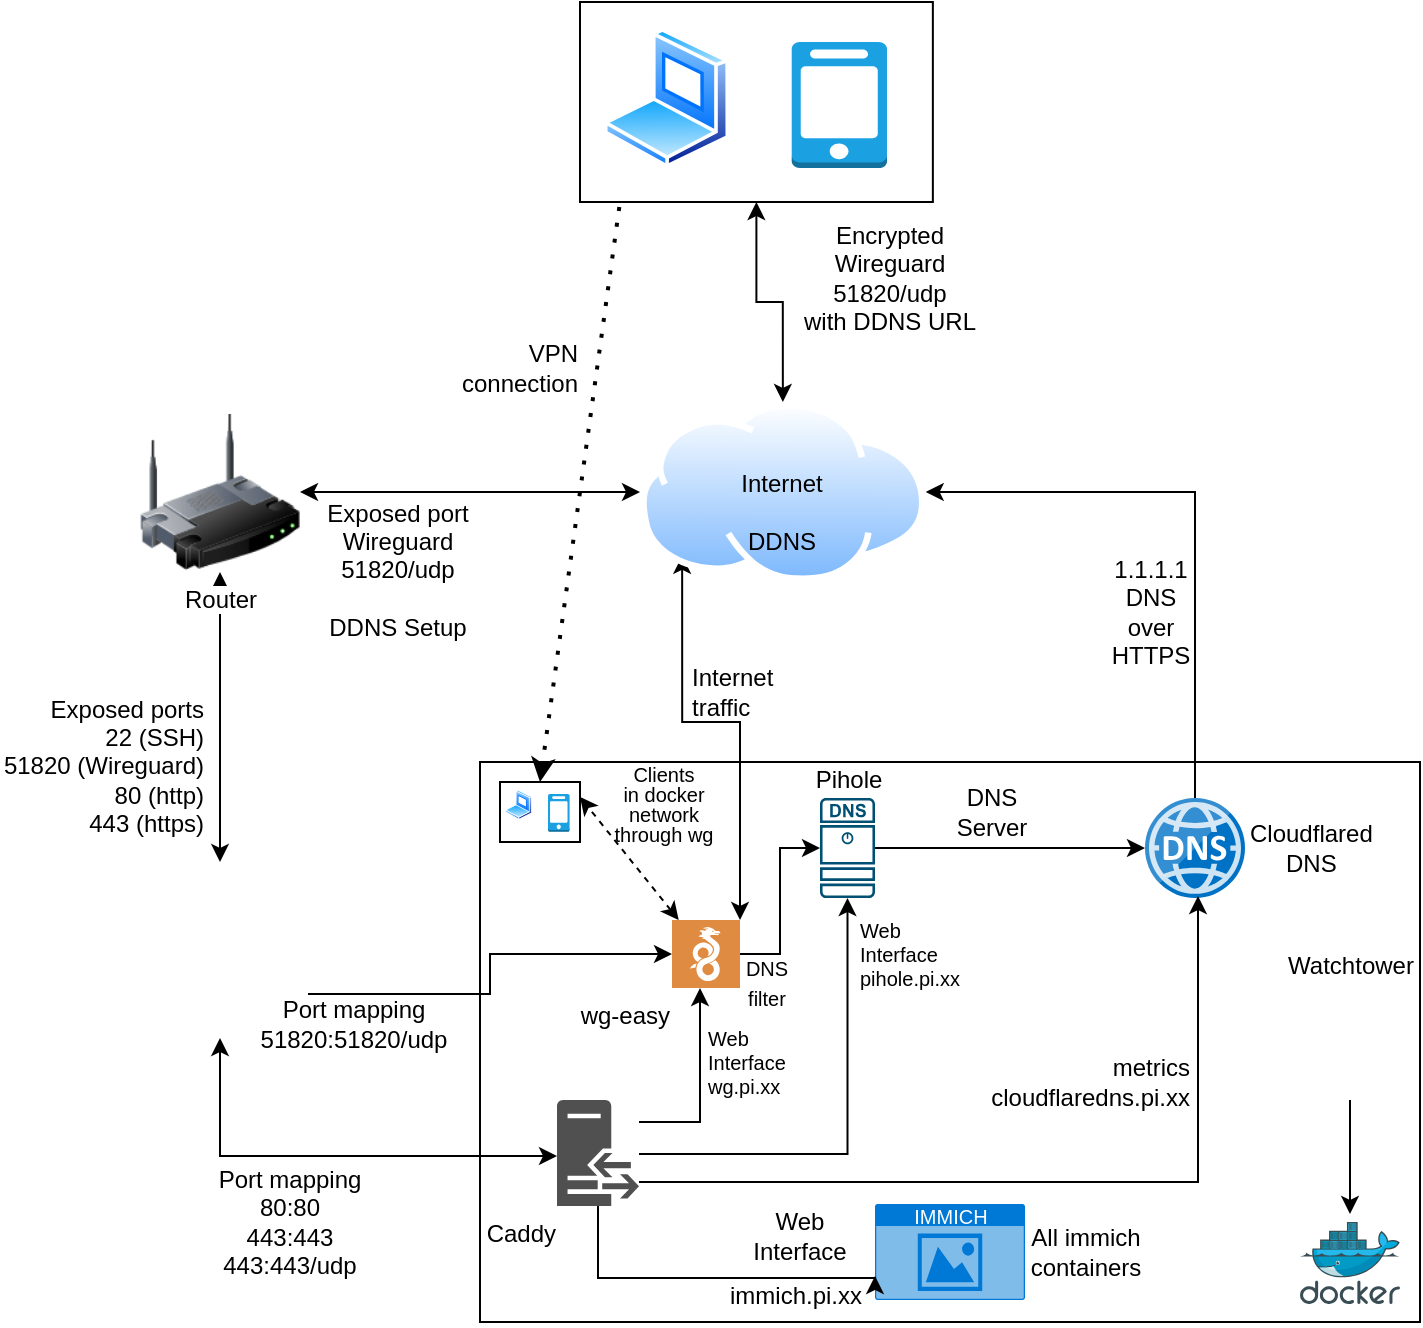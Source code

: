 <mxfile version="24.4.4" type="device">
  <diagram name="Page-1" id="HqvDpQdU1ir6_2IFUhJ9">
    <mxGraphModel dx="799" dy="467" grid="1" gridSize="10" guides="1" tooltips="1" connect="1" arrows="1" fold="1" page="1" pageScale="1" pageWidth="827" pageHeight="1169" math="0" shadow="0">
      <root>
        <mxCell id="0" />
        <mxCell id="1" parent="0" />
        <mxCell id="L44XlMVKgie9fulfK0dv-20" value="" style="rounded=0;whiteSpace=wrap;html=1;" vertex="1" parent="1">
          <mxGeometry x="480" y="410" width="470" height="280" as="geometry" />
        </mxCell>
        <mxCell id="L44XlMVKgie9fulfK0dv-11" style="edgeStyle=orthogonalEdgeStyle;rounded=0;orthogonalLoop=1;jettySize=auto;html=1;entryX=0.5;entryY=0;entryDx=0;entryDy=0;startArrow=classic;startFill=1;" edge="1" parent="1" source="L44XlMVKgie9fulfK0dv-8" target="L44XlMVKgie9fulfK0dv-2">
          <mxGeometry relative="1" as="geometry" />
        </mxCell>
        <mxCell id="L44XlMVKgie9fulfK0dv-67" style="edgeStyle=orthogonalEdgeStyle;rounded=0;orthogonalLoop=1;jettySize=auto;html=1;exitX=0;exitY=1;exitDx=0;exitDy=0;startArrow=classic;startFill=1;" edge="1" parent="1" source="L44XlMVKgie9fulfK0dv-2" target="L44XlMVKgie9fulfK0dv-22">
          <mxGeometry relative="1" as="geometry">
            <Array as="points">
              <mxPoint x="581" y="390" />
              <mxPoint x="610" y="390" />
            </Array>
          </mxGeometry>
        </mxCell>
        <mxCell id="L44XlMVKgie9fulfK0dv-2" value="" style="image;aspect=fixed;perimeter=ellipsePerimeter;html=1;align=center;shadow=0;dashed=0;spacingTop=3;image=img/lib/active_directory/internet_cloud.svg;" vertex="1" parent="1">
          <mxGeometry x="560" y="230" width="142.86" height="90" as="geometry" />
        </mxCell>
        <mxCell id="L44XlMVKgie9fulfK0dv-3" value="Internet&lt;br&gt;&lt;br&gt;DDNS" style="text;html=1;align=center;verticalAlign=middle;whiteSpace=wrap;rounded=0;" vertex="1" parent="1">
          <mxGeometry x="601.43" y="270" width="60" height="30" as="geometry" />
        </mxCell>
        <mxCell id="L44XlMVKgie9fulfK0dv-18" style="edgeStyle=orthogonalEdgeStyle;rounded=0;orthogonalLoop=1;jettySize=auto;html=1;startArrow=classic;startFill=1;" edge="1" parent="1" source="L44XlMVKgie9fulfK0dv-4" target="L44XlMVKgie9fulfK0dv-17">
          <mxGeometry relative="1" as="geometry" />
        </mxCell>
        <mxCell id="L44XlMVKgie9fulfK0dv-4" value="&lt;div&gt;Router&lt;/div&gt;" style="image;html=1;image=img/lib/clip_art/networking/Wireless_Router_128x128.png" vertex="1" parent="1">
          <mxGeometry x="310" y="235" width="80" height="80" as="geometry" />
        </mxCell>
        <mxCell id="L44XlMVKgie9fulfK0dv-5" value="" style="endArrow=classic;startArrow=classic;html=1;rounded=0;exitX=1;exitY=0.5;exitDx=0;exitDy=0;entryX=0;entryY=0.5;entryDx=0;entryDy=0;" edge="1" parent="1" source="L44XlMVKgie9fulfK0dv-4" target="L44XlMVKgie9fulfK0dv-2">
          <mxGeometry width="50" height="50" relative="1" as="geometry">
            <mxPoint x="390" y="280" as="sourcePoint" />
            <mxPoint x="440" y="230" as="targetPoint" />
          </mxGeometry>
        </mxCell>
        <mxCell id="L44XlMVKgie9fulfK0dv-12" value="" style="group" vertex="1" connectable="0" parent="1">
          <mxGeometry x="530" y="30" width="176.43" height="100" as="geometry" />
        </mxCell>
        <mxCell id="L44XlMVKgie9fulfK0dv-8" value="" style="rounded=0;whiteSpace=wrap;html=1;" vertex="1" parent="L44XlMVKgie9fulfK0dv-12">
          <mxGeometry width="176.43" height="100" as="geometry" />
        </mxCell>
        <mxCell id="L44XlMVKgie9fulfK0dv-6" value="" style="image;aspect=fixed;perimeter=ellipsePerimeter;html=1;align=center;shadow=0;dashed=0;spacingTop=3;image=img/lib/active_directory/laptop_client.svg;" vertex="1" parent="L44XlMVKgie9fulfK0dv-12">
          <mxGeometry x="11.762" y="13" width="63" height="70" as="geometry" />
        </mxCell>
        <mxCell id="L44XlMVKgie9fulfK0dv-7" value="" style="outlineConnect=0;dashed=0;verticalLabelPosition=bottom;verticalAlign=top;align=center;html=1;shape=mxgraph.aws3.mobile_client;fillColor=#1ba1e2;strokeColor=#006EAF;fontColor=#ffffff;" vertex="1" parent="L44XlMVKgie9fulfK0dv-12">
          <mxGeometry x="105.858" y="20" width="47.636" height="63" as="geometry" />
        </mxCell>
        <mxCell id="L44XlMVKgie9fulfK0dv-13" value="Encrypted&lt;br&gt;&lt;span style=&quot;white-space: pre;&quot;&gt;Wireguard&lt;/span&gt;&lt;div style=&quot;white-space: pre;&quot;&gt;&lt;span style=&quot;&quot;&gt;51820/udp&lt;/span&gt;&lt;/div&gt;with DDNS URL" style="text;html=1;align=center;verticalAlign=middle;whiteSpace=wrap;rounded=0;fontColor=default;labelBackgroundColor=default;labelBorderColor=none;textShadow=0;" vertex="1" parent="1">
          <mxGeometry x="640" y="138" width="90" height="60" as="geometry" />
        </mxCell>
        <mxCell id="L44XlMVKgie9fulfK0dv-15" value="Exposed port&lt;br&gt;&lt;span style=&quot;white-space: pre;&quot;&gt;Wireguard&lt;/span&gt;&lt;div style=&quot;white-space: pre;&quot;&gt;&lt;span style=&quot;&quot;&gt;51820/udp&lt;/span&gt;&lt;/div&gt;&lt;br&gt;DDNS Setup" style="text;html=1;align=center;verticalAlign=middle;whiteSpace=wrap;rounded=0;fontColor=default;labelBackgroundColor=default;labelBorderColor=none;textShadow=0;" vertex="1" parent="1">
          <mxGeometry x="394" y="274" width="90" height="80" as="geometry" />
        </mxCell>
        <mxCell id="L44XlMVKgie9fulfK0dv-27" style="edgeStyle=orthogonalEdgeStyle;rounded=0;orthogonalLoop=1;jettySize=auto;html=1;startArrow=classic;startFill=1;" edge="1" parent="1" source="L44XlMVKgie9fulfK0dv-17" target="L44XlMVKgie9fulfK0dv-23">
          <mxGeometry relative="1" as="geometry">
            <Array as="points">
              <mxPoint x="350" y="607" />
            </Array>
          </mxGeometry>
        </mxCell>
        <mxCell id="L44XlMVKgie9fulfK0dv-59" style="edgeStyle=orthogonalEdgeStyle;rounded=0;orthogonalLoop=1;jettySize=auto;html=1;exitX=1;exitY=0.75;exitDx=0;exitDy=0;" edge="1" parent="1" source="L44XlMVKgie9fulfK0dv-17" target="L44XlMVKgie9fulfK0dv-22">
          <mxGeometry relative="1" as="geometry" />
        </mxCell>
        <mxCell id="L44XlMVKgie9fulfK0dv-17" value="" style="shape=image;html=1;verticalAlign=top;verticalLabelPosition=bottom;labelBackgroundColor=#ffffff;imageAspect=0;aspect=fixed;image=https://cdn1.iconfinder.com/data/icons/fruit-136/64/Fruit_iconfree_Filled_Outline_raspberry-healthy-organic-food-fruit_icon-128.png" vertex="1" parent="1">
          <mxGeometry x="306" y="460" width="88" height="88" as="geometry" />
        </mxCell>
        <mxCell id="L44XlMVKgie9fulfK0dv-19" value="Exposed ports&lt;br&gt;&lt;span style=&quot;white-space: pre;&quot;&gt;&lt;/span&gt;&lt;div style=&quot;white-space: pre;&quot;&gt;&lt;span style=&quot;&quot;&gt;22 (SSH)&lt;br&gt;51820 (Wireguard)&lt;br&gt;&lt;/span&gt;&lt;/div&gt;80 (http)&lt;br&gt;443 (https)" style="text;html=1;align=right;verticalAlign=middle;whiteSpace=wrap;rounded=0;fontColor=default;labelBackgroundColor=default;labelBorderColor=none;textShadow=0;" vertex="1" parent="1">
          <mxGeometry x="240" y="374" width="104" height="76" as="geometry" />
        </mxCell>
        <mxCell id="L44XlMVKgie9fulfK0dv-21" value="" style="image;sketch=0;aspect=fixed;html=1;points=[];align=center;fontSize=12;image=img/lib/mscae/Docker.svg;" vertex="1" parent="1">
          <mxGeometry x="890" y="640" width="50" height="41" as="geometry" />
        </mxCell>
        <mxCell id="L44XlMVKgie9fulfK0dv-37" style="edgeStyle=orthogonalEdgeStyle;rounded=0;orthogonalLoop=1;jettySize=auto;html=1;startArrow=classic;startFill=1;endArrow=none;endFill=0;" edge="1" parent="1" source="L44XlMVKgie9fulfK0dv-22" target="L44XlMVKgie9fulfK0dv-23">
          <mxGeometry relative="1" as="geometry">
            <Array as="points">
              <mxPoint x="590" y="590" />
            </Array>
          </mxGeometry>
        </mxCell>
        <mxCell id="L44XlMVKgie9fulfK0dv-22" value="wg-easy" style="sketch=0;pointerEvents=1;shadow=0;dashed=0;html=1;strokeColor=none;fillColor=#DF8C42;labelPosition=left;verticalLabelPosition=bottom;verticalAlign=top;align=right;outlineConnect=0;shape=mxgraph.veeam2.wireguard;" vertex="1" parent="1">
          <mxGeometry x="576" y="489" width="34" height="34" as="geometry" />
        </mxCell>
        <mxCell id="L44XlMVKgie9fulfK0dv-23" value="Caddy" style="sketch=0;pointerEvents=1;shadow=0;dashed=0;html=1;strokeColor=none;fillColor=#505050;labelPosition=left;verticalLabelPosition=bottom;verticalAlign=top;outlineConnect=0;align=right;shape=mxgraph.office.servers.reverse_proxy;perimeterSpacing=0;strokeWidth=1;gradientColor=none;labelBorderColor=none;" vertex="1" parent="1">
          <mxGeometry x="518.5" y="579" width="41" height="53" as="geometry" />
        </mxCell>
        <mxCell id="L44XlMVKgie9fulfK0dv-29" value="Port mapping&lt;br&gt;80:80&lt;br&gt;443:443&lt;br&gt;443:443/udp" style="text;html=1;align=center;verticalAlign=middle;whiteSpace=wrap;rounded=0;" vertex="1" parent="1">
          <mxGeometry x="340" y="610" width="90" height="60" as="geometry" />
        </mxCell>
        <mxCell id="L44XlMVKgie9fulfK0dv-30" value="Port mapping&lt;br&gt;51820:51820/udp" style="text;html=1;align=center;verticalAlign=middle;whiteSpace=wrap;rounded=0;" vertex="1" parent="1">
          <mxGeometry x="362" y="511" width="110" height="60" as="geometry" />
        </mxCell>
        <mxCell id="L44XlMVKgie9fulfK0dv-31" value="Watchtower" style="shape=image;html=1;verticalAlign=bottom;verticalLabelPosition=top;labelBackgroundColor=#ffffff;imageAspect=0;aspect=fixed;image=https://cdn0.iconfinder.com/data/icons/maternity-and-pregnancy-2/512/91_Observatory_Tower_Watchtower-128.png;labelPosition=center;align=center;" vertex="1" parent="1">
          <mxGeometry x="886" y="521" width="58" height="58" as="geometry" />
        </mxCell>
        <mxCell id="L44XlMVKgie9fulfK0dv-32" style="edgeStyle=orthogonalEdgeStyle;rounded=0;orthogonalLoop=1;jettySize=auto;html=1;entryX=0.5;entryY=-0.098;entryDx=0;entryDy=0;entryPerimeter=0;" edge="1" parent="1" source="L44XlMVKgie9fulfK0dv-31" target="L44XlMVKgie9fulfK0dv-21">
          <mxGeometry relative="1" as="geometry" />
        </mxCell>
        <mxCell id="L44XlMVKgie9fulfK0dv-40" style="edgeStyle=orthogonalEdgeStyle;rounded=0;orthogonalLoop=1;jettySize=auto;html=1;" edge="1" parent="1" source="L44XlMVKgie9fulfK0dv-33" target="L44XlMVKgie9fulfK0dv-34">
          <mxGeometry relative="1" as="geometry" />
        </mxCell>
        <mxCell id="L44XlMVKgie9fulfK0dv-42" style="edgeStyle=orthogonalEdgeStyle;rounded=0;orthogonalLoop=1;jettySize=auto;html=1;endArrow=none;endFill=0;startArrow=classic;startFill=1;" edge="1" parent="1" source="L44XlMVKgie9fulfK0dv-33" target="L44XlMVKgie9fulfK0dv-23">
          <mxGeometry relative="1" as="geometry">
            <Array as="points">
              <mxPoint x="664" y="606" />
            </Array>
          </mxGeometry>
        </mxCell>
        <mxCell id="L44XlMVKgie9fulfK0dv-33" value="Pihole" style="sketch=0;points=[[0.015,0.015,0],[0.985,0.015,0],[0.985,0.985,0],[0.015,0.985,0],[0.25,0,0],[0.5,0,0],[0.75,0,0],[1,0.25,0],[1,0.5,0],[1,0.75,0],[0.75,1,0],[0.5,1,0],[0.25,1,0],[0,0.75,0],[0,0.5,0],[0,0.25,0]];verticalLabelPosition=top;html=1;verticalAlign=bottom;aspect=fixed;align=center;pointerEvents=1;shape=mxgraph.cisco19.dns_server;fillColor=#005073;strokeColor=none;labelPosition=center;" vertex="1" parent="1">
          <mxGeometry x="650" y="428" width="27.5" height="50" as="geometry" />
        </mxCell>
        <mxCell id="L44XlMVKgie9fulfK0dv-49" style="edgeStyle=orthogonalEdgeStyle;rounded=0;orthogonalLoop=1;jettySize=auto;html=1;entryX=1;entryY=0.5;entryDx=0;entryDy=0;" edge="1" parent="1" source="L44XlMVKgie9fulfK0dv-34" target="L44XlMVKgie9fulfK0dv-2">
          <mxGeometry relative="1" as="geometry">
            <Array as="points">
              <mxPoint x="838" y="275" />
            </Array>
          </mxGeometry>
        </mxCell>
        <mxCell id="L44XlMVKgie9fulfK0dv-34" value="Cloudflared&lt;br&gt;&lt;div align=&quot;center&quot;&gt;DNS&lt;/div&gt;" style="image;sketch=0;aspect=fixed;html=1;points=[];align=left;fontSize=12;image=img/lib/mscae/DNS.svg;labelPosition=right;verticalLabelPosition=middle;verticalAlign=middle;" vertex="1" parent="1">
          <mxGeometry x="812.5" y="428" width="50" height="50" as="geometry" />
        </mxCell>
        <mxCell id="L44XlMVKgie9fulfK0dv-35" value="&lt;font style=&quot;font-size: 10px;&quot;&gt;IMMICH&lt;/font&gt;" style="html=1;whiteSpace=wrap;strokeColor=none;fillColor=#0079D6;labelPosition=center;verticalLabelPosition=middle;verticalAlign=top;align=center;fontSize=12;outlineConnect=0;spacingTop=-6;fontColor=#FFFFFF;sketch=0;shape=mxgraph.sitemap.photo;spacing=0;" vertex="1" parent="1">
          <mxGeometry x="677.5" y="631" width="75" height="48" as="geometry" />
        </mxCell>
        <mxCell id="L44XlMVKgie9fulfK0dv-36" value="All immich&lt;br&gt;containers" style="text;html=1;align=center;verticalAlign=middle;whiteSpace=wrap;rounded=0;" vertex="1" parent="1">
          <mxGeometry x="752.5" y="640" width="60" height="30" as="geometry" />
        </mxCell>
        <mxCell id="L44XlMVKgie9fulfK0dv-39" style="edgeStyle=orthogonalEdgeStyle;rounded=0;orthogonalLoop=1;jettySize=auto;html=1;entryX=0;entryY=0.5;entryDx=0;entryDy=0;entryPerimeter=0;startArrow=none;startFill=0;" edge="1" parent="1" source="L44XlMVKgie9fulfK0dv-22" target="L44XlMVKgie9fulfK0dv-33">
          <mxGeometry relative="1" as="geometry" />
        </mxCell>
        <mxCell id="L44XlMVKgie9fulfK0dv-44" value="&lt;font style=&quot;font-size: 10px;&quot;&gt;DNS&lt;br&gt;filter&lt;/font&gt;" style="text;html=1;align=center;verticalAlign=middle;whiteSpace=wrap;rounded=0;" vertex="1" parent="1">
          <mxGeometry x="609.15" y="505" width="28.57" height="30" as="geometry" />
        </mxCell>
        <mxCell id="L44XlMVKgie9fulfK0dv-46" style="edgeStyle=orthogonalEdgeStyle;rounded=0;orthogonalLoop=1;jettySize=auto;html=1;entryX=0;entryY=0.75;entryDx=0;entryDy=0;entryPerimeter=0;" edge="1" parent="1" source="L44XlMVKgie9fulfK0dv-23" target="L44XlMVKgie9fulfK0dv-35">
          <mxGeometry relative="1" as="geometry">
            <Array as="points">
              <mxPoint x="539" y="668" />
            </Array>
          </mxGeometry>
        </mxCell>
        <mxCell id="L44XlMVKgie9fulfK0dv-47" value="Web&lt;br style=&quot;font-size: 10px;&quot;&gt;Interface&lt;br style=&quot;font-size: 10px;&quot;&gt;pihole.pi.xx" style="text;html=1;align=left;verticalAlign=middle;whiteSpace=wrap;rounded=0;fontSize=10;" vertex="1" parent="1">
          <mxGeometry x="668" y="491" width="60" height="30" as="geometry" />
        </mxCell>
        <mxCell id="L44XlMVKgie9fulfK0dv-48" value="DNS&lt;br&gt;Server" style="text;html=1;align=center;verticalAlign=middle;whiteSpace=wrap;rounded=0;" vertex="1" parent="1">
          <mxGeometry x="706.43" y="420" width="60" height="30" as="geometry" />
        </mxCell>
        <mxCell id="L44XlMVKgie9fulfK0dv-50" value="1.1.1.1&lt;br&gt;DNS&lt;br&gt;over&lt;br&gt;HTTPS" style="text;html=1;align=center;verticalAlign=middle;resizable=0;points=[];autosize=1;strokeColor=none;fillColor=none;" vertex="1" parent="1">
          <mxGeometry x="785" y="300" width="60" height="70" as="geometry" />
        </mxCell>
        <mxCell id="L44XlMVKgie9fulfK0dv-51" value="Web&lt;br style=&quot;font-size: 10px;&quot;&gt;Interface&lt;br style=&quot;font-size: 10px;&quot;&gt;wg.pi.xx" style="text;html=1;align=left;verticalAlign=middle;whiteSpace=wrap;rounded=0;fontSize=10;" vertex="1" parent="1">
          <mxGeometry x="592" y="545" width="60" height="30" as="geometry" />
        </mxCell>
        <mxCell id="L44XlMVKgie9fulfK0dv-52" value="Web&lt;br&gt;Interface" style="text;html=1;align=center;verticalAlign=middle;whiteSpace=wrap;rounded=0;" vertex="1" parent="1">
          <mxGeometry x="610" y="632" width="60" height="30" as="geometry" />
        </mxCell>
        <mxCell id="L44XlMVKgie9fulfK0dv-53" style="edgeStyle=orthogonalEdgeStyle;rounded=0;orthogonalLoop=1;jettySize=auto;html=1;entryX=0.53;entryY=0.98;entryDx=0;entryDy=0;entryPerimeter=0;" edge="1" parent="1" source="L44XlMVKgie9fulfK0dv-23" target="L44XlMVKgie9fulfK0dv-34">
          <mxGeometry relative="1" as="geometry">
            <Array as="points">
              <mxPoint x="839" y="620" />
            </Array>
          </mxGeometry>
        </mxCell>
        <mxCell id="L44XlMVKgie9fulfK0dv-54" value="metrics&lt;br&gt;cloudflaredns.pi.xx" style="text;html=1;align=right;verticalAlign=middle;whiteSpace=wrap;rounded=0;" vertex="1" parent="1">
          <mxGeometry x="683" y="555" width="153.57" height="30" as="geometry" />
        </mxCell>
        <mxCell id="L44XlMVKgie9fulfK0dv-55" value="immich.pi.xx" style="text;html=1;align=center;verticalAlign=middle;whiteSpace=wrap;rounded=0;" vertex="1" parent="1">
          <mxGeometry x="608" y="662" width="60" height="30" as="geometry" />
        </mxCell>
        <mxCell id="L44XlMVKgie9fulfK0dv-56" value="" style="endArrow=classic;dashed=1;html=1;rounded=0;entryX=1;entryY=0.25;entryDx=0;entryDy=0;startArrow=classic;startFill=1;endFill=1;" edge="1" parent="1" source="L44XlMVKgie9fulfK0dv-22" target="L44XlMVKgie9fulfK0dv-61">
          <mxGeometry width="50" height="50" relative="1" as="geometry">
            <mxPoint x="590.152" y="514.5" as="sourcePoint" />
            <mxPoint x="530" y="155.5" as="targetPoint" />
          </mxGeometry>
        </mxCell>
        <mxCell id="L44XlMVKgie9fulfK0dv-58" value="&lt;div align=&quot;right&quot;&gt;VPN connection&lt;br&gt;&lt;/div&gt;" style="text;html=1;align=center;verticalAlign=middle;whiteSpace=wrap;rounded=0;" vertex="1" parent="1">
          <mxGeometry x="470" y="198" width="60" height="30" as="geometry" />
        </mxCell>
        <mxCell id="L44XlMVKgie9fulfK0dv-60" value="" style="group" vertex="1" connectable="0" parent="1">
          <mxGeometry x="490" y="420" width="40" height="30" as="geometry" />
        </mxCell>
        <mxCell id="L44XlMVKgie9fulfK0dv-61" value="" style="rounded=0;whiteSpace=wrap;html=1;" vertex="1" parent="L44XlMVKgie9fulfK0dv-60">
          <mxGeometry width="40" height="30" as="geometry" />
        </mxCell>
        <mxCell id="L44XlMVKgie9fulfK0dv-62" value="" style="image;aspect=fixed;perimeter=ellipsePerimeter;html=1;align=center;shadow=0;dashed=0;spacingTop=3;image=img/lib/active_directory/laptop_client.svg;" vertex="1" parent="L44XlMVKgie9fulfK0dv-60">
          <mxGeometry x="2.667" y="3.9" width="13.391" height="14.878" as="geometry" />
        </mxCell>
        <mxCell id="L44XlMVKgie9fulfK0dv-63" value="" style="outlineConnect=0;dashed=0;verticalLabelPosition=bottom;verticalAlign=top;align=center;html=1;shape=mxgraph.aws3.mobile_client;fillColor=#1ba1e2;strokeColor=#006EAF;fontColor=#ffffff;" vertex="1" parent="L44XlMVKgie9fulfK0dv-60">
          <mxGeometry x="24.0" y="6" width="10.8" height="18.9" as="geometry" />
        </mxCell>
        <mxCell id="L44XlMVKgie9fulfK0dv-64" value="&lt;p style=&quot;line-height: 100%; font-size: 10px;&quot;&gt;&lt;font style=&quot;font-size: 10px;&quot;&gt;Clients&lt;br&gt;in docker&lt;br&gt;network through wg&lt;br&gt;&lt;/font&gt;&lt;/p&gt;" style="text;html=1;align=center;verticalAlign=middle;whiteSpace=wrap;rounded=0;spacing=0;" vertex="1" parent="1">
          <mxGeometry x="542.43" y="416" width="60" height="30" as="geometry" />
        </mxCell>
        <mxCell id="L44XlMVKgie9fulfK0dv-65" value="" style="endArrow=none;dashed=1;html=1;dashPattern=1 3;strokeWidth=2;rounded=0;startArrow=classic;startFill=1;" edge="1" parent="1">
          <mxGeometry width="50" height="50" relative="1" as="geometry">
            <mxPoint x="510" y="420" as="sourcePoint" />
            <mxPoint x="550" y="130" as="targetPoint" />
          </mxGeometry>
        </mxCell>
        <mxCell id="L44XlMVKgie9fulfK0dv-68" value="Internet traffic" style="text;html=1;align=left;verticalAlign=middle;whiteSpace=wrap;rounded=0;" vertex="1" parent="1">
          <mxGeometry x="583.72" y="360" width="54" height="30" as="geometry" />
        </mxCell>
      </root>
    </mxGraphModel>
  </diagram>
</mxfile>
